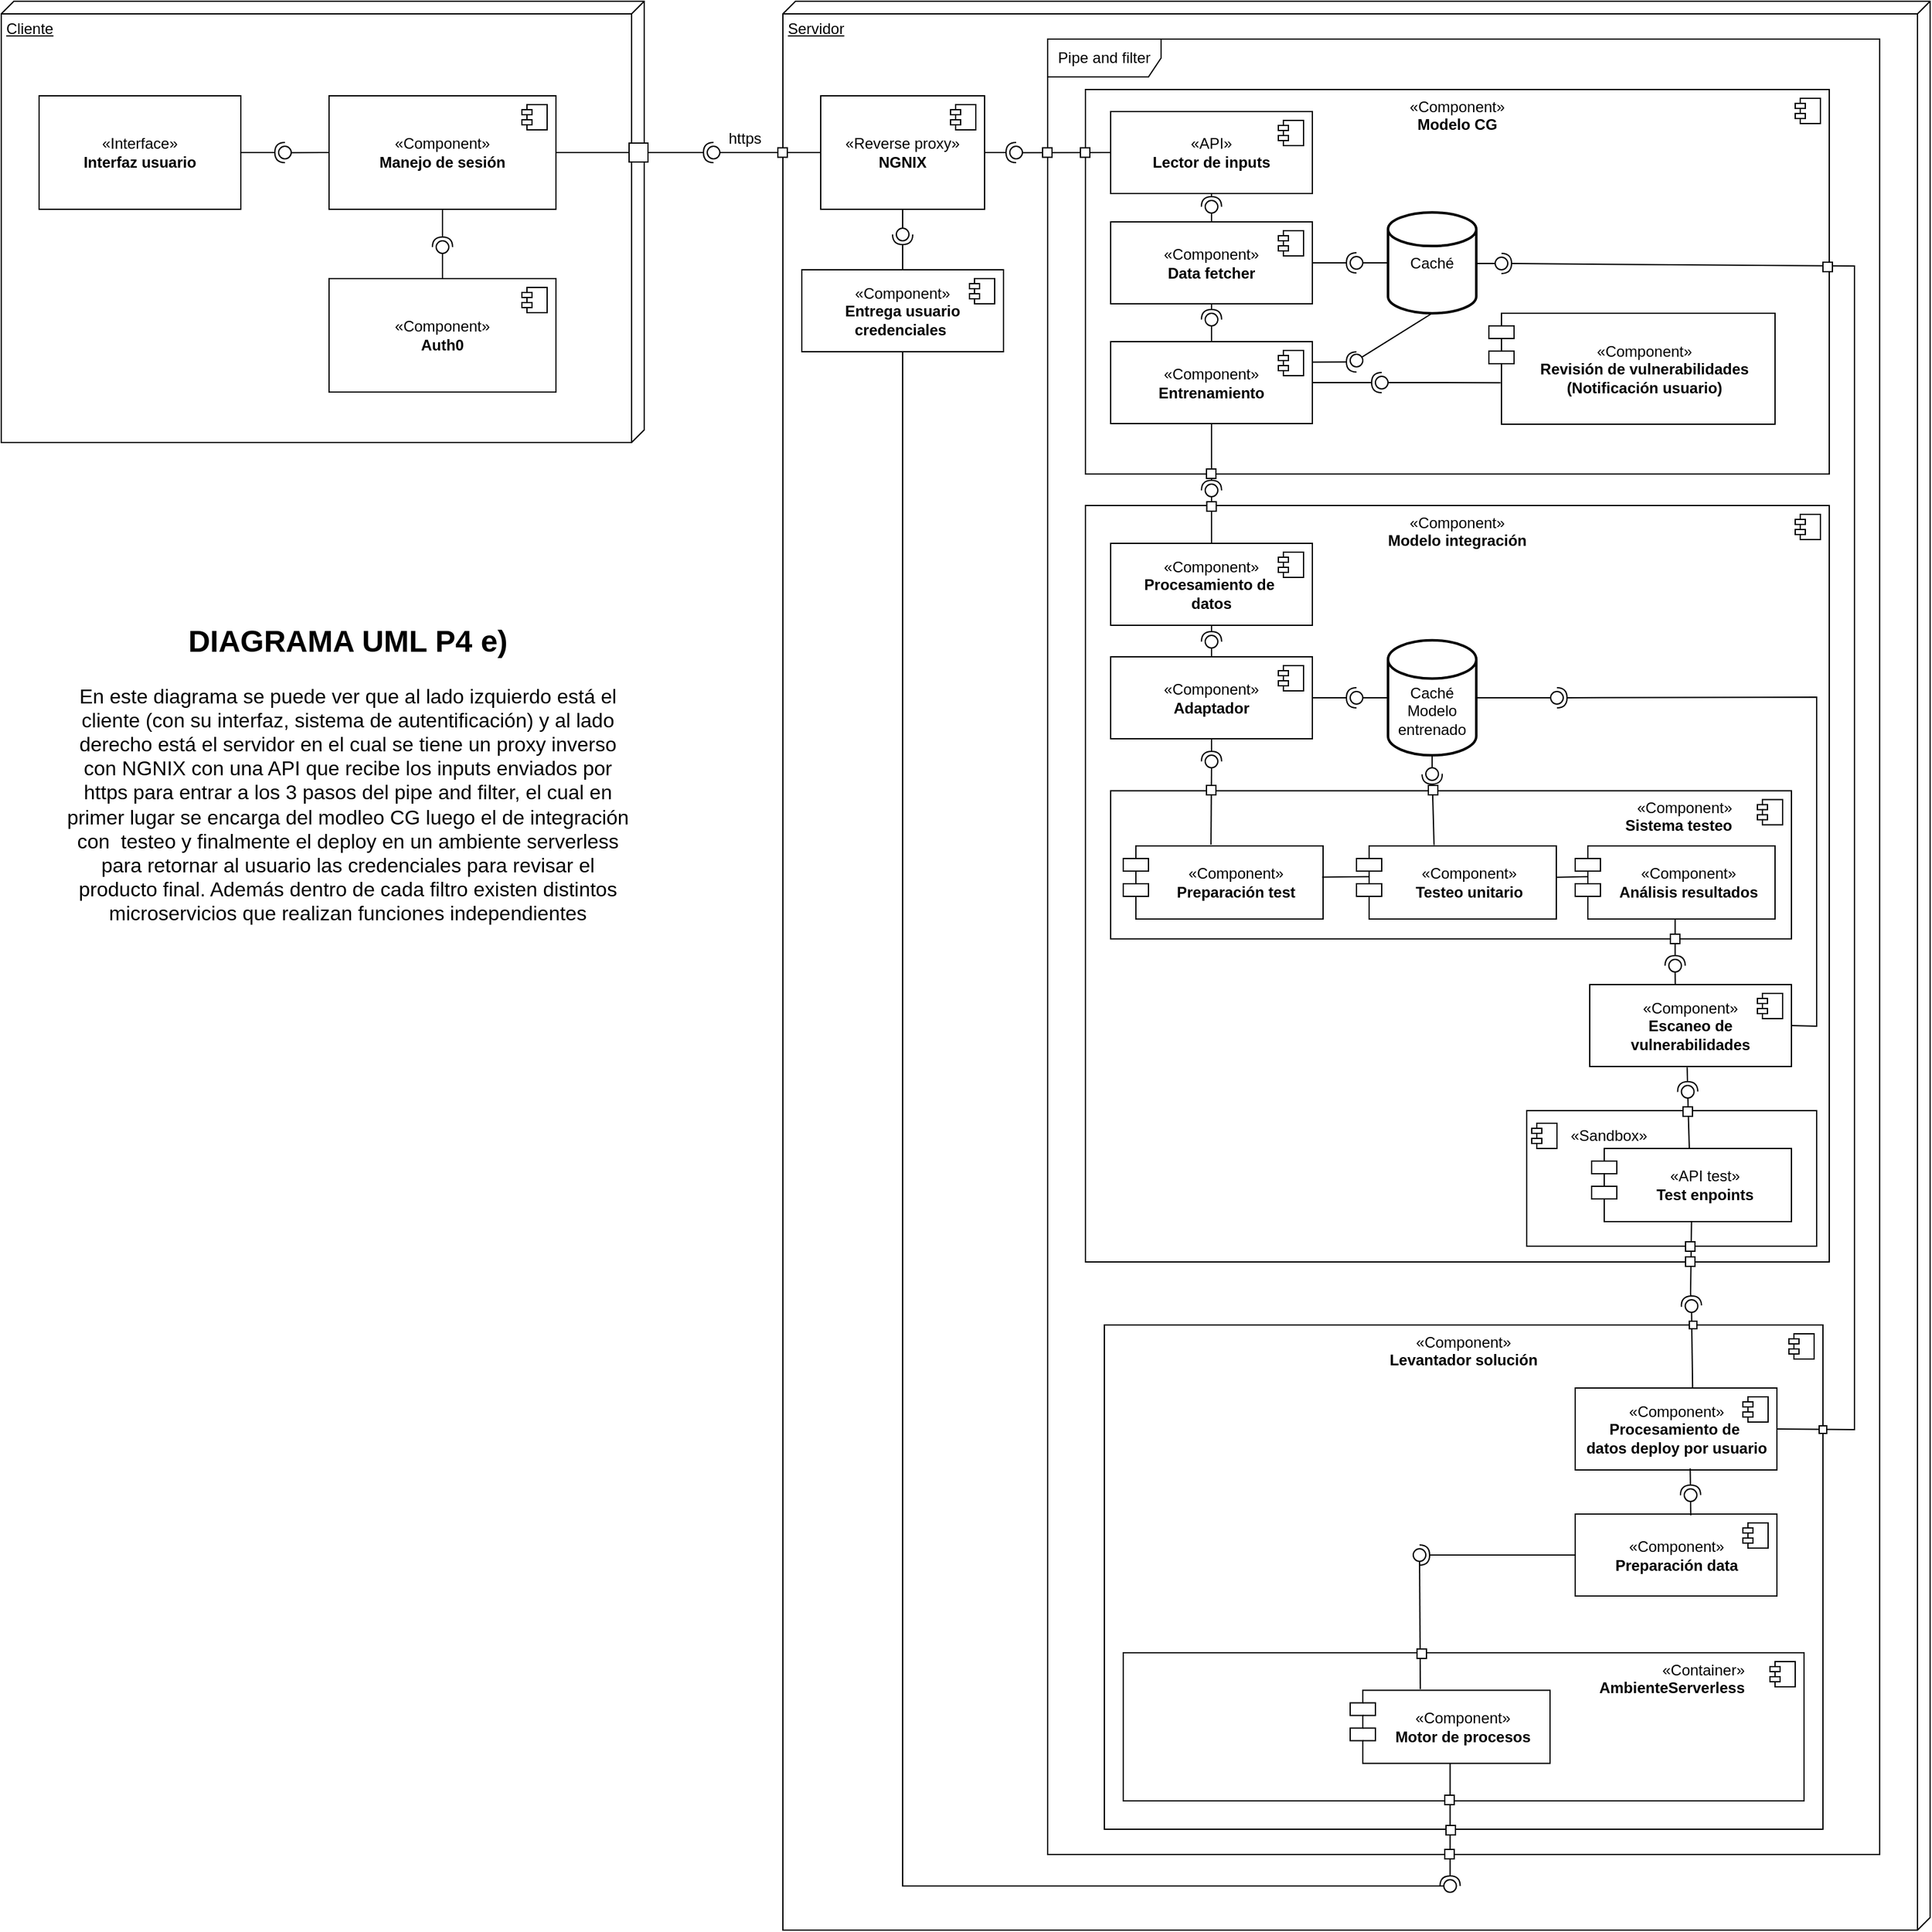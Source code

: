 <mxfile version="21.5.0" type="github">
  <diagram name="Página-1" id="b5tq9pqoIiEbbDQnV4xs">
    <mxGraphModel dx="1963" dy="661" grid="1" gridSize="10" guides="1" tooltips="1" connect="1" arrows="1" fold="1" page="1" pageScale="1" pageWidth="827" pageHeight="1169" math="0" shadow="0">
      <root>
        <mxCell id="0" />
        <mxCell id="1" parent="0" />
        <mxCell id="VJV1fjILZOSoIf1eNbPD-2" value="Servidor" style="verticalAlign=top;align=left;spacingTop=8;spacingLeft=2;spacingRight=12;shape=cube;size=10;direction=south;fontStyle=4;html=1;whiteSpace=wrap;" vertex="1" parent="1">
          <mxGeometry x="-150" y="40" width="910" height="1530" as="geometry" />
        </mxCell>
        <mxCell id="VJV1fjILZOSoIf1eNbPD-35" value="«Component»&lt;br&gt;&lt;b&gt;Modelo integración&lt;/b&gt;" style="html=1;dropTarget=0;whiteSpace=wrap;horizontal=1;verticalAlign=top;" vertex="1" parent="1">
          <mxGeometry x="90" y="440" width="590" height="600" as="geometry" />
        </mxCell>
        <mxCell id="VJV1fjILZOSoIf1eNbPD-36" value="" style="shape=module;jettyWidth=8;jettyHeight=4;" vertex="1" parent="VJV1fjILZOSoIf1eNbPD-35">
          <mxGeometry x="1" width="20" height="20" relative="1" as="geometry">
            <mxPoint x="-27" y="7" as="offset" />
          </mxGeometry>
        </mxCell>
        <mxCell id="VJV1fjILZOSoIf1eNbPD-130" value="«Sandbox»&lt;br&gt;" style="html=1;dropTarget=0;whiteSpace=wrap;verticalAlign=top;align=left;spacingRight=45;spacingLeft=33;spacingTop=6;" vertex="1" parent="1">
          <mxGeometry x="440" y="920" width="230" height="107.5" as="geometry" />
        </mxCell>
        <mxCell id="VJV1fjILZOSoIf1eNbPD-131" value="" style="shape=module;jettyWidth=8;jettyHeight=4;align=left;" vertex="1" parent="VJV1fjILZOSoIf1eNbPD-130">
          <mxGeometry x="1" width="20" height="20" relative="1" as="geometry">
            <mxPoint x="-226" y="10" as="offset" />
          </mxGeometry>
        </mxCell>
        <mxCell id="VJV1fjILZOSoIf1eNbPD-108" value="«Component»&lt;br&gt;&lt;b&gt;Sistema testeo&lt;/b&gt;" style="html=1;dropTarget=0;whiteSpace=wrap;verticalAlign=top;align=right;spacingRight=45;" vertex="1" parent="1">
          <mxGeometry x="110" y="666.25" width="540" height="117.5" as="geometry" />
        </mxCell>
        <mxCell id="VJV1fjILZOSoIf1eNbPD-109" value="" style="shape=module;jettyWidth=8;jettyHeight=4;" vertex="1" parent="VJV1fjILZOSoIf1eNbPD-108">
          <mxGeometry x="1" width="20" height="20" relative="1" as="geometry">
            <mxPoint x="-27" y="7" as="offset" />
          </mxGeometry>
        </mxCell>
        <mxCell id="VJV1fjILZOSoIf1eNbPD-33" value="«Component»&lt;br&gt;&lt;b&gt;Modelo CG&lt;/b&gt;" style="html=1;dropTarget=0;whiteSpace=wrap;horizontal=1;verticalAlign=top;" vertex="1" parent="1">
          <mxGeometry x="90" y="110" width="590" height="305" as="geometry" />
        </mxCell>
        <mxCell id="VJV1fjILZOSoIf1eNbPD-34" value="" style="shape=module;jettyWidth=8;jettyHeight=4;" vertex="1" parent="VJV1fjILZOSoIf1eNbPD-33">
          <mxGeometry x="1" width="20" height="20" relative="1" as="geometry">
            <mxPoint x="-27" y="7" as="offset" />
          </mxGeometry>
        </mxCell>
        <mxCell id="VJV1fjILZOSoIf1eNbPD-1" value="Cliente" style="verticalAlign=top;align=left;spacingTop=8;spacingLeft=2;spacingRight=12;shape=cube;size=10;direction=south;fontStyle=4;html=1;whiteSpace=wrap;" vertex="1" parent="1">
          <mxGeometry x="-770" y="40" width="510" height="350" as="geometry" />
        </mxCell>
        <mxCell id="zOtSkcu70AzR4tF0RRNw-3" value="«Interface»&lt;br&gt;&lt;b&gt;Interfaz usuario&lt;/b&gt;" style="html=1;whiteSpace=wrap;" parent="1" vertex="1">
          <mxGeometry x="-740" y="115" width="160" height="90" as="geometry" />
        </mxCell>
        <mxCell id="VJV1fjILZOSoIf1eNbPD-3" value="«Component»&lt;br&gt;&lt;b&gt;Manejo de sesión&lt;/b&gt;" style="html=1;dropTarget=0;whiteSpace=wrap;" vertex="1" parent="1">
          <mxGeometry x="-510" y="115" width="180" height="90" as="geometry" />
        </mxCell>
        <mxCell id="VJV1fjILZOSoIf1eNbPD-4" value="" style="shape=module;jettyWidth=8;jettyHeight=4;" vertex="1" parent="VJV1fjILZOSoIf1eNbPD-3">
          <mxGeometry x="1" width="20" height="20" relative="1" as="geometry">
            <mxPoint x="-27" y="7" as="offset" />
          </mxGeometry>
        </mxCell>
        <mxCell id="VJV1fjILZOSoIf1eNbPD-5" value="«Component»&lt;br&gt;&lt;b&gt;Auth0&lt;/b&gt;" style="html=1;dropTarget=0;whiteSpace=wrap;" vertex="1" parent="1">
          <mxGeometry x="-510" y="260" width="180" height="90" as="geometry" />
        </mxCell>
        <mxCell id="VJV1fjILZOSoIf1eNbPD-6" value="" style="shape=module;jettyWidth=8;jettyHeight=4;" vertex="1" parent="VJV1fjILZOSoIf1eNbPD-5">
          <mxGeometry x="1" width="20" height="20" relative="1" as="geometry">
            <mxPoint x="-27" y="7" as="offset" />
          </mxGeometry>
        </mxCell>
        <mxCell id="VJV1fjILZOSoIf1eNbPD-7" value="«Reverse proxy»&lt;br&gt;&lt;b&gt;NGNIX&lt;/b&gt;" style="html=1;dropTarget=0;whiteSpace=wrap;" vertex="1" parent="1">
          <mxGeometry x="-120" y="115" width="130" height="90" as="geometry" />
        </mxCell>
        <mxCell id="VJV1fjILZOSoIf1eNbPD-8" value="" style="shape=module;jettyWidth=8;jettyHeight=4;" vertex="1" parent="VJV1fjILZOSoIf1eNbPD-7">
          <mxGeometry x="1" width="20" height="20" relative="1" as="geometry">
            <mxPoint x="-27" y="7" as="offset" />
          </mxGeometry>
        </mxCell>
        <mxCell id="VJV1fjILZOSoIf1eNbPD-9" value="" style="rounded=0;orthogonalLoop=1;jettySize=auto;html=1;endArrow=none;endFill=0;sketch=0;sourcePerimeterSpacing=0;targetPerimeterSpacing=0;exitX=0;exitY=0.5;exitDx=0;exitDy=0;" edge="1" target="VJV1fjILZOSoIf1eNbPD-11" parent="1" source="VJV1fjILZOSoIf1eNbPD-3">
          <mxGeometry relative="1" as="geometry">
            <mxPoint x="-640" y="285" as="sourcePoint" />
          </mxGeometry>
        </mxCell>
        <mxCell id="VJV1fjILZOSoIf1eNbPD-10" value="" style="rounded=0;orthogonalLoop=1;jettySize=auto;html=1;endArrow=halfCircle;endFill=0;entryX=0.5;entryY=0.5;endSize=6;strokeWidth=1;sketch=0;exitX=1;exitY=0.5;exitDx=0;exitDy=0;" edge="1" target="VJV1fjILZOSoIf1eNbPD-11" parent="1" source="zOtSkcu70AzR4tF0RRNw-3">
          <mxGeometry relative="1" as="geometry">
            <mxPoint x="-600" y="285" as="sourcePoint" />
          </mxGeometry>
        </mxCell>
        <mxCell id="VJV1fjILZOSoIf1eNbPD-11" value="" style="ellipse;whiteSpace=wrap;html=1;align=center;aspect=fixed;resizable=0;points=[];outlineConnect=0;sketch=0;" vertex="1" parent="1">
          <mxGeometry x="-550" y="155" width="10" height="10" as="geometry" />
        </mxCell>
        <mxCell id="VJV1fjILZOSoIf1eNbPD-12" value="" style="rounded=0;orthogonalLoop=1;jettySize=auto;html=1;endArrow=none;endFill=0;sketch=0;sourcePerimeterSpacing=0;targetPerimeterSpacing=0;exitX=0.5;exitY=0;exitDx=0;exitDy=0;" edge="1" target="VJV1fjILZOSoIf1eNbPD-14" parent="1" source="VJV1fjILZOSoIf1eNbPD-5">
          <mxGeometry relative="1" as="geometry">
            <mxPoint x="-580" y="245" as="sourcePoint" />
          </mxGeometry>
        </mxCell>
        <mxCell id="VJV1fjILZOSoIf1eNbPD-13" value="" style="rounded=0;orthogonalLoop=1;jettySize=auto;html=1;endArrow=halfCircle;endFill=0;entryX=0.5;entryY=0.5;endSize=6;strokeWidth=1;sketch=0;exitX=0.5;exitY=1;exitDx=0;exitDy=0;" edge="1" target="VJV1fjILZOSoIf1eNbPD-14" parent="1" source="VJV1fjILZOSoIf1eNbPD-3">
          <mxGeometry relative="1" as="geometry">
            <mxPoint x="-540" y="245" as="sourcePoint" />
          </mxGeometry>
        </mxCell>
        <mxCell id="VJV1fjILZOSoIf1eNbPD-14" value="" style="ellipse;whiteSpace=wrap;html=1;align=center;aspect=fixed;resizable=0;points=[];outlineConnect=0;sketch=0;" vertex="1" parent="1">
          <mxGeometry x="-425" y="230" width="10" height="10" as="geometry" />
        </mxCell>
        <mxCell id="VJV1fjILZOSoIf1eNbPD-16" value="" style="rounded=0;orthogonalLoop=1;jettySize=auto;html=1;endArrow=none;endFill=0;sketch=0;sourcePerimeterSpacing=0;targetPerimeterSpacing=0;exitX=0;exitY=0.5;exitDx=0;exitDy=0;" edge="1" target="VJV1fjILZOSoIf1eNbPD-18" parent="1" source="VJV1fjILZOSoIf1eNbPD-24">
          <mxGeometry relative="1" as="geometry">
            <mxPoint x="-240" y="200" as="sourcePoint" />
          </mxGeometry>
        </mxCell>
        <mxCell id="VJV1fjILZOSoIf1eNbPD-17" value="" style="rounded=0;orthogonalLoop=1;jettySize=auto;html=1;endArrow=halfCircle;endFill=0;entryX=0.5;entryY=0.5;endSize=6;strokeWidth=1;sketch=0;exitX=1;exitY=0.5;exitDx=0;exitDy=0;" edge="1" target="VJV1fjILZOSoIf1eNbPD-18" parent="1" source="VJV1fjILZOSoIf1eNbPD-3">
          <mxGeometry relative="1" as="geometry">
            <mxPoint x="-200" y="200" as="sourcePoint" />
          </mxGeometry>
        </mxCell>
        <mxCell id="VJV1fjILZOSoIf1eNbPD-18" value="" style="ellipse;whiteSpace=wrap;html=1;align=center;aspect=fixed;resizable=0;points=[];outlineConnect=0;sketch=0;" vertex="1" parent="1">
          <mxGeometry x="-210" y="155" width="10" height="10" as="geometry" />
        </mxCell>
        <mxCell id="VJV1fjILZOSoIf1eNbPD-22" value="" style="whiteSpace=wrap;html=1;aspect=fixed;" vertex="1" parent="1">
          <mxGeometry x="-272" y="152.5" width="15" height="15" as="geometry" />
        </mxCell>
        <mxCell id="VJV1fjILZOSoIf1eNbPD-25" value="" style="rounded=0;orthogonalLoop=1;jettySize=auto;html=1;endArrow=none;endFill=0;sketch=0;sourcePerimeterSpacing=0;targetPerimeterSpacing=0;exitX=0;exitY=0.5;exitDx=0;exitDy=0;" edge="1" parent="1" source="VJV1fjILZOSoIf1eNbPD-7" target="VJV1fjILZOSoIf1eNbPD-24">
          <mxGeometry relative="1" as="geometry">
            <mxPoint x="-120" y="160" as="sourcePoint" />
            <mxPoint x="-210" y="160" as="targetPoint" />
          </mxGeometry>
        </mxCell>
        <mxCell id="VJV1fjILZOSoIf1eNbPD-24" value="" style="whiteSpace=wrap;html=1;aspect=fixed;" vertex="1" parent="1">
          <mxGeometry x="-154" y="156.25" width="7.5" height="7.5" as="geometry" />
        </mxCell>
        <mxCell id="VJV1fjILZOSoIf1eNbPD-27" value="Pipe and filter" style="shape=umlFrame;whiteSpace=wrap;html=1;pointerEvents=0;width=90;height=30;" vertex="1" parent="1">
          <mxGeometry x="60" y="70" width="660" height="1440" as="geometry" />
        </mxCell>
        <mxCell id="VJV1fjILZOSoIf1eNbPD-28" value="" style="rounded=0;orthogonalLoop=1;jettySize=auto;html=1;endArrow=none;endFill=0;sketch=0;sourcePerimeterSpacing=0;targetPerimeterSpacing=0;exitX=0;exitY=0.5;exitDx=0;exitDy=0;" edge="1" target="VJV1fjILZOSoIf1eNbPD-30" parent="1" source="VJV1fjILZOSoIf1eNbPD-42">
          <mxGeometry relative="1" as="geometry">
            <mxPoint x="-20" y="265" as="sourcePoint" />
          </mxGeometry>
        </mxCell>
        <mxCell id="VJV1fjILZOSoIf1eNbPD-29" value="" style="rounded=0;orthogonalLoop=1;jettySize=auto;html=1;endArrow=halfCircle;endFill=0;entryX=0.5;entryY=0.5;endSize=6;strokeWidth=1;sketch=0;exitX=1;exitY=0.5;exitDx=0;exitDy=0;" edge="1" target="VJV1fjILZOSoIf1eNbPD-30" parent="1" source="VJV1fjILZOSoIf1eNbPD-7">
          <mxGeometry relative="1" as="geometry">
            <mxPoint x="20" y="265" as="sourcePoint" />
          </mxGeometry>
        </mxCell>
        <mxCell id="VJV1fjILZOSoIf1eNbPD-30" value="" style="ellipse;whiteSpace=wrap;html=1;align=center;aspect=fixed;resizable=0;points=[];outlineConnect=0;sketch=0;" vertex="1" parent="1">
          <mxGeometry x="30" y="155" width="10" height="10" as="geometry" />
        </mxCell>
        <mxCell id="VJV1fjILZOSoIf1eNbPD-37" value="«Component»&lt;br&gt;&lt;b&gt;Levantador solución&lt;/b&gt;" style="html=1;dropTarget=0;whiteSpace=wrap;horizontal=1;verticalAlign=top;" vertex="1" parent="1">
          <mxGeometry x="105" y="1090" width="570" height="400" as="geometry" />
        </mxCell>
        <mxCell id="VJV1fjILZOSoIf1eNbPD-38" value="" style="shape=module;jettyWidth=8;jettyHeight=4;" vertex="1" parent="VJV1fjILZOSoIf1eNbPD-37">
          <mxGeometry x="1" width="20" height="20" relative="1" as="geometry">
            <mxPoint x="-27" y="7" as="offset" />
          </mxGeometry>
        </mxCell>
        <mxCell id="VJV1fjILZOSoIf1eNbPD-39" value="" style="whiteSpace=wrap;html=1;aspect=fixed;" vertex="1" parent="1">
          <mxGeometry x="56" y="156.25" width="7.5" height="7.5" as="geometry" />
        </mxCell>
        <mxCell id="VJV1fjILZOSoIf1eNbPD-41" value="" style="whiteSpace=wrap;html=1;aspect=fixed;" vertex="1" parent="1">
          <mxGeometry x="86" y="156.25" width="7.5" height="7.5" as="geometry" />
        </mxCell>
        <mxCell id="VJV1fjILZOSoIf1eNbPD-42" value="«API»&lt;br&gt;&lt;b&gt;Lector de inputs&lt;/b&gt;" style="html=1;dropTarget=0;whiteSpace=wrap;" vertex="1" parent="1">
          <mxGeometry x="110" y="127.5" width="160" height="65" as="geometry" />
        </mxCell>
        <mxCell id="VJV1fjILZOSoIf1eNbPD-43" value="" style="shape=module;jettyWidth=8;jettyHeight=4;" vertex="1" parent="VJV1fjILZOSoIf1eNbPD-42">
          <mxGeometry x="1" width="20" height="20" relative="1" as="geometry">
            <mxPoint x="-27" y="7" as="offset" />
          </mxGeometry>
        </mxCell>
        <mxCell id="VJV1fjILZOSoIf1eNbPD-44" value="«Component»&lt;br&gt;&lt;b&gt;Entrenamiento&lt;/b&gt;" style="html=1;dropTarget=0;whiteSpace=wrap;" vertex="1" parent="1">
          <mxGeometry x="110" y="310" width="160" height="65" as="geometry" />
        </mxCell>
        <mxCell id="VJV1fjILZOSoIf1eNbPD-45" value="" style="shape=module;jettyWidth=8;jettyHeight=4;" vertex="1" parent="VJV1fjILZOSoIf1eNbPD-44">
          <mxGeometry x="1" width="20" height="20" relative="1" as="geometry">
            <mxPoint x="-27" y="7" as="offset" />
          </mxGeometry>
        </mxCell>
        <mxCell id="VJV1fjILZOSoIf1eNbPD-46" value="Caché" style="strokeWidth=2;html=1;shape=mxgraph.flowchart.database;whiteSpace=wrap;" vertex="1" parent="1">
          <mxGeometry x="330" y="207.5" width="70" height="80" as="geometry" />
        </mxCell>
        <mxCell id="VJV1fjILZOSoIf1eNbPD-50" value="«Component»&lt;br&gt;&lt;b&gt;Data fetcher&lt;/b&gt;" style="html=1;dropTarget=0;whiteSpace=wrap;" vertex="1" parent="1">
          <mxGeometry x="110" y="215" width="160" height="65" as="geometry" />
        </mxCell>
        <mxCell id="VJV1fjILZOSoIf1eNbPD-51" value="" style="shape=module;jettyWidth=8;jettyHeight=4;" vertex="1" parent="VJV1fjILZOSoIf1eNbPD-50">
          <mxGeometry x="1" width="20" height="20" relative="1" as="geometry">
            <mxPoint x="-27" y="7" as="offset" />
          </mxGeometry>
        </mxCell>
        <mxCell id="VJV1fjILZOSoIf1eNbPD-52" value="" style="rounded=0;orthogonalLoop=1;jettySize=auto;html=1;endArrow=none;endFill=0;sketch=0;sourcePerimeterSpacing=0;targetPerimeterSpacing=0;exitX=0;exitY=0.5;exitDx=0;exitDy=0;exitPerimeter=0;" edge="1" target="VJV1fjILZOSoIf1eNbPD-54" parent="1" source="VJV1fjILZOSoIf1eNbPD-46">
          <mxGeometry relative="1" as="geometry">
            <mxPoint x="320" y="325" as="sourcePoint" />
          </mxGeometry>
        </mxCell>
        <mxCell id="VJV1fjILZOSoIf1eNbPD-53" value="" style="rounded=0;orthogonalLoop=1;jettySize=auto;html=1;endArrow=halfCircle;endFill=0;entryX=0.5;entryY=0.5;endSize=6;strokeWidth=1;sketch=0;exitX=1;exitY=0.5;exitDx=0;exitDy=0;" edge="1" target="VJV1fjILZOSoIf1eNbPD-54" parent="1" source="VJV1fjILZOSoIf1eNbPD-50">
          <mxGeometry relative="1" as="geometry">
            <mxPoint x="360" y="325" as="sourcePoint" />
          </mxGeometry>
        </mxCell>
        <mxCell id="VJV1fjILZOSoIf1eNbPD-54" value="" style="ellipse;whiteSpace=wrap;html=1;align=center;aspect=fixed;resizable=0;points=[];outlineConnect=0;sketch=0;" vertex="1" parent="1">
          <mxGeometry x="300" y="242.5" width="10" height="10" as="geometry" />
        </mxCell>
        <mxCell id="VJV1fjILZOSoIf1eNbPD-68" value="" style="rounded=0;orthogonalLoop=1;jettySize=auto;html=1;endArrow=none;endFill=0;sketch=0;sourcePerimeterSpacing=0;targetPerimeterSpacing=0;exitX=0.5;exitY=0;exitDx=0;exitDy=0;" edge="1" target="VJV1fjILZOSoIf1eNbPD-70" parent="1" source="VJV1fjILZOSoIf1eNbPD-50">
          <mxGeometry relative="1" as="geometry">
            <mxPoint x="170" y="203" as="sourcePoint" />
          </mxGeometry>
        </mxCell>
        <mxCell id="VJV1fjILZOSoIf1eNbPD-69" value="" style="rounded=0;orthogonalLoop=1;jettySize=auto;html=1;endArrow=halfCircle;endFill=0;entryX=0.5;entryY=0.5;endSize=6;strokeWidth=1;sketch=0;exitX=0.5;exitY=1;exitDx=0;exitDy=0;" edge="1" parent="1">
          <mxGeometry relative="1" as="geometry">
            <mxPoint x="189.96" y="192.5" as="sourcePoint" />
            <mxPoint x="189.96" y="203" as="targetPoint" />
          </mxGeometry>
        </mxCell>
        <mxCell id="VJV1fjILZOSoIf1eNbPD-70" value="" style="ellipse;whiteSpace=wrap;html=1;align=center;aspect=fixed;resizable=0;points=[];outlineConnect=0;sketch=0;" vertex="1" parent="1">
          <mxGeometry x="185" y="198" width="10" height="10" as="geometry" />
        </mxCell>
        <mxCell id="VJV1fjILZOSoIf1eNbPD-72" value="" style="rounded=0;orthogonalLoop=1;jettySize=auto;html=1;endArrow=none;endFill=0;sketch=0;sourcePerimeterSpacing=0;targetPerimeterSpacing=0;exitX=0.5;exitY=0;exitDx=0;exitDy=0;" edge="1" target="VJV1fjILZOSoIf1eNbPD-74" parent="1" source="VJV1fjILZOSoIf1eNbPD-44">
          <mxGeometry relative="1" as="geometry">
            <mxPoint x="170" y="293" as="sourcePoint" />
          </mxGeometry>
        </mxCell>
        <mxCell id="VJV1fjILZOSoIf1eNbPD-73" value="" style="rounded=0;orthogonalLoop=1;jettySize=auto;html=1;endArrow=halfCircle;endFill=0;entryX=0.5;entryY=0.5;endSize=6;strokeWidth=1;sketch=0;exitX=0.5;exitY=1;exitDx=0;exitDy=0;" edge="1" target="VJV1fjILZOSoIf1eNbPD-74" parent="1" source="VJV1fjILZOSoIf1eNbPD-50">
          <mxGeometry relative="1" as="geometry">
            <mxPoint x="210" y="293" as="sourcePoint" />
          </mxGeometry>
        </mxCell>
        <mxCell id="VJV1fjILZOSoIf1eNbPD-74" value="" style="ellipse;whiteSpace=wrap;html=1;align=center;aspect=fixed;resizable=0;points=[];outlineConnect=0;sketch=0;" vertex="1" parent="1">
          <mxGeometry x="185" y="287.5" width="10" height="10" as="geometry" />
        </mxCell>
        <mxCell id="VJV1fjILZOSoIf1eNbPD-75" value="" style="rounded=0;orthogonalLoop=1;jettySize=auto;html=1;endArrow=halfCircle;endFill=0;entryX=0.5;entryY=0.5;endSize=6;strokeWidth=1;sketch=0;exitX=1;exitY=0.25;exitDx=0;exitDy=0;" edge="1" parent="1" source="VJV1fjILZOSoIf1eNbPD-44">
          <mxGeometry relative="1" as="geometry">
            <mxPoint x="270" y="310" as="sourcePoint" />
            <mxPoint x="305" y="326.07" as="targetPoint" />
          </mxGeometry>
        </mxCell>
        <mxCell id="VJV1fjILZOSoIf1eNbPD-76" value="" style="ellipse;whiteSpace=wrap;html=1;align=center;aspect=fixed;resizable=0;points=[];outlineConnect=0;sketch=0;" vertex="1" parent="1">
          <mxGeometry x="300" y="320" width="10" height="10" as="geometry" />
        </mxCell>
        <mxCell id="VJV1fjILZOSoIf1eNbPD-79" value="" style="rounded=0;orthogonalLoop=1;jettySize=auto;html=1;endArrow=none;endFill=0;sketch=0;sourcePerimeterSpacing=0;targetPerimeterSpacing=0;exitX=0.5;exitY=1;exitDx=0;exitDy=0;exitPerimeter=0;" edge="1" parent="1" source="VJV1fjILZOSoIf1eNbPD-46" target="VJV1fjILZOSoIf1eNbPD-76">
          <mxGeometry relative="1" as="geometry">
            <mxPoint x="330" y="342.41" as="sourcePoint" />
            <mxPoint x="310" y="342.41" as="targetPoint" />
          </mxGeometry>
        </mxCell>
        <mxCell id="VJV1fjILZOSoIf1eNbPD-81" value="«Component»&lt;br style=&quot;border-color: var(--border-color);&quot;&gt;&lt;b&gt;Revisión de vulnerabilidades&lt;br&gt;(Notificación usuario)&lt;br&gt;&lt;/b&gt;" style="shape=module;align=left;spacingLeft=20;align=center;verticalAlign=middle;whiteSpace=wrap;html=1;" vertex="1" parent="1">
          <mxGeometry x="410" y="287.5" width="227" height="88" as="geometry" />
        </mxCell>
        <mxCell id="VJV1fjILZOSoIf1eNbPD-82" value="" style="rounded=0;orthogonalLoop=1;jettySize=auto;html=1;endArrow=none;endFill=0;sketch=0;sourcePerimeterSpacing=0;targetPerimeterSpacing=0;exitX=0.041;exitY=0.626;exitDx=0;exitDy=0;exitPerimeter=0;" edge="1" target="VJV1fjILZOSoIf1eNbPD-84" parent="1" source="VJV1fjILZOSoIf1eNbPD-81">
          <mxGeometry relative="1" as="geometry">
            <mxPoint x="300" y="365" as="sourcePoint" />
          </mxGeometry>
        </mxCell>
        <mxCell id="VJV1fjILZOSoIf1eNbPD-83" value="" style="rounded=0;orthogonalLoop=1;jettySize=auto;html=1;endArrow=halfCircle;endFill=0;entryX=0.5;entryY=0.5;endSize=6;strokeWidth=1;sketch=0;exitX=1;exitY=0.5;exitDx=0;exitDy=0;" edge="1" target="VJV1fjILZOSoIf1eNbPD-84" parent="1" source="VJV1fjILZOSoIf1eNbPD-44">
          <mxGeometry relative="1" as="geometry">
            <mxPoint x="340" y="365" as="sourcePoint" />
          </mxGeometry>
        </mxCell>
        <mxCell id="VJV1fjILZOSoIf1eNbPD-84" value="" style="ellipse;whiteSpace=wrap;html=1;align=center;aspect=fixed;resizable=0;points=[];outlineConnect=0;sketch=0;" vertex="1" parent="1">
          <mxGeometry x="320" y="337.5" width="10" height="10" as="geometry" />
        </mxCell>
        <mxCell id="VJV1fjILZOSoIf1eNbPD-85" value="" style="rounded=0;orthogonalLoop=1;jettySize=auto;html=1;endArrow=none;endFill=0;sketch=0;sourcePerimeterSpacing=0;targetPerimeterSpacing=0;exitX=0.582;exitY=-0.002;exitDx=0;exitDy=0;exitPerimeter=0;" edge="1" target="VJV1fjILZOSoIf1eNbPD-87" parent="1" source="VJV1fjILZOSoIf1eNbPD-134">
          <mxGeometry relative="1" as="geometry">
            <mxPoint x="340" y="785" as="sourcePoint" />
          </mxGeometry>
        </mxCell>
        <mxCell id="VJV1fjILZOSoIf1eNbPD-86" value="" style="rounded=0;orthogonalLoop=1;jettySize=auto;html=1;endArrow=halfCircle;endFill=0;entryX=0.5;entryY=0.5;endSize=6;strokeWidth=1;sketch=0;exitX=0.5;exitY=1;exitDx=0;exitDy=0;" edge="1" target="VJV1fjILZOSoIf1eNbPD-87" parent="1" source="VJV1fjILZOSoIf1eNbPD-126">
          <mxGeometry relative="1" as="geometry">
            <mxPoint x="380" y="785" as="sourcePoint" />
            <Array as="points">
              <mxPoint x="570" y="1065" />
            </Array>
          </mxGeometry>
        </mxCell>
        <mxCell id="VJV1fjILZOSoIf1eNbPD-87" value="" style="ellipse;whiteSpace=wrap;html=1;align=center;aspect=fixed;resizable=0;points=[];outlineConnect=0;sketch=0;" vertex="1" parent="1">
          <mxGeometry x="565.75" y="1070" width="10" height="10" as="geometry" />
        </mxCell>
        <mxCell id="VJV1fjILZOSoIf1eNbPD-88" value="«Component»&lt;br&gt;&lt;b&gt;Adaptador&lt;/b&gt;" style="html=1;dropTarget=0;whiteSpace=wrap;" vertex="1" parent="1">
          <mxGeometry x="110" y="560" width="160" height="65" as="geometry" />
        </mxCell>
        <mxCell id="VJV1fjILZOSoIf1eNbPD-89" value="" style="shape=module;jettyWidth=8;jettyHeight=4;" vertex="1" parent="VJV1fjILZOSoIf1eNbPD-88">
          <mxGeometry x="1" width="20" height="20" relative="1" as="geometry">
            <mxPoint x="-27" y="7" as="offset" />
          </mxGeometry>
        </mxCell>
        <mxCell id="VJV1fjILZOSoIf1eNbPD-90" value="«Component»&lt;br&gt;&lt;b&gt;Procesamiento de&amp;nbsp;&lt;br&gt;datos&lt;br&gt;&lt;/b&gt;" style="html=1;dropTarget=0;whiteSpace=wrap;" vertex="1" parent="1">
          <mxGeometry x="110" y="470" width="160" height="65" as="geometry" />
        </mxCell>
        <mxCell id="VJV1fjILZOSoIf1eNbPD-91" value="" style="shape=module;jettyWidth=8;jettyHeight=4;" vertex="1" parent="VJV1fjILZOSoIf1eNbPD-90">
          <mxGeometry x="1" width="20" height="20" relative="1" as="geometry">
            <mxPoint x="-27" y="7" as="offset" />
          </mxGeometry>
        </mxCell>
        <mxCell id="VJV1fjILZOSoIf1eNbPD-92" value="" style="rounded=0;orthogonalLoop=1;jettySize=auto;html=1;endArrow=none;endFill=0;sketch=0;sourcePerimeterSpacing=0;targetPerimeterSpacing=0;exitX=0.5;exitY=0;exitDx=0;exitDy=0;" edge="1" target="VJV1fjILZOSoIf1eNbPD-94" parent="1" source="VJV1fjILZOSoIf1eNbPD-88">
          <mxGeometry relative="1" as="geometry">
            <mxPoint x="195" y="555" as="sourcePoint" />
          </mxGeometry>
        </mxCell>
        <mxCell id="VJV1fjILZOSoIf1eNbPD-93" value="" style="rounded=0;orthogonalLoop=1;jettySize=auto;html=1;endArrow=halfCircle;endFill=0;entryX=0.5;entryY=0.5;endSize=6;strokeWidth=1;sketch=0;exitX=0.5;exitY=1;exitDx=0;exitDy=0;" edge="1" target="VJV1fjILZOSoIf1eNbPD-94" parent="1" source="VJV1fjILZOSoIf1eNbPD-90">
          <mxGeometry relative="1" as="geometry">
            <mxPoint x="235" y="555" as="sourcePoint" />
          </mxGeometry>
        </mxCell>
        <mxCell id="VJV1fjILZOSoIf1eNbPD-94" value="" style="ellipse;whiteSpace=wrap;html=1;align=center;aspect=fixed;resizable=0;points=[];outlineConnect=0;sketch=0;" vertex="1" parent="1">
          <mxGeometry x="185" y="543" width="10" height="10" as="geometry" />
        </mxCell>
        <mxCell id="VJV1fjILZOSoIf1eNbPD-95" value="" style="rounded=0;orthogonalLoop=1;jettySize=auto;html=1;endArrow=none;endFill=0;sketch=0;sourcePerimeterSpacing=0;targetPerimeterSpacing=0;exitX=0.5;exitY=0;exitDx=0;exitDy=0;" edge="1" target="VJV1fjILZOSoIf1eNbPD-97" parent="1" source="VJV1fjILZOSoIf1eNbPD-90">
          <mxGeometry relative="1" as="geometry">
            <mxPoint x="155" y="435" as="sourcePoint" />
          </mxGeometry>
        </mxCell>
        <mxCell id="VJV1fjILZOSoIf1eNbPD-96" value="" style="rounded=0;orthogonalLoop=1;jettySize=auto;html=1;endArrow=halfCircle;endFill=0;entryX=0.5;entryY=0.5;endSize=6;strokeWidth=1;sketch=0;exitX=0.5;exitY=1;exitDx=0;exitDy=0;" edge="1" target="VJV1fjILZOSoIf1eNbPD-97" parent="1" source="VJV1fjILZOSoIf1eNbPD-44">
          <mxGeometry relative="1" as="geometry">
            <mxPoint x="195" y="435" as="sourcePoint" />
          </mxGeometry>
        </mxCell>
        <mxCell id="VJV1fjILZOSoIf1eNbPD-97" value="" style="ellipse;whiteSpace=wrap;html=1;align=center;aspect=fixed;resizable=0;points=[];outlineConnect=0;sketch=0;" vertex="1" parent="1">
          <mxGeometry x="185" y="423" width="10" height="10" as="geometry" />
        </mxCell>
        <mxCell id="VJV1fjILZOSoIf1eNbPD-98" value="Caché&lt;br&gt;Modelo entrenado&lt;br&gt;" style="strokeWidth=2;html=1;shape=mxgraph.flowchart.database;whiteSpace=wrap;verticalAlign=bottom;spacingBottom=11;" vertex="1" parent="1">
          <mxGeometry x="330" y="546.88" width="70" height="91.25" as="geometry" />
        </mxCell>
        <mxCell id="VJV1fjILZOSoIf1eNbPD-99" value="" style="rounded=0;orthogonalLoop=1;jettySize=auto;html=1;endArrow=none;endFill=0;sketch=0;sourcePerimeterSpacing=0;targetPerimeterSpacing=0;exitX=0;exitY=0.5;exitDx=0;exitDy=0;exitPerimeter=0;" edge="1" target="VJV1fjILZOSoIf1eNbPD-101" parent="1" source="VJV1fjILZOSoIf1eNbPD-98">
          <mxGeometry relative="1" as="geometry">
            <mxPoint x="240" y="655" as="sourcePoint" />
          </mxGeometry>
        </mxCell>
        <mxCell id="VJV1fjILZOSoIf1eNbPD-100" value="" style="rounded=0;orthogonalLoop=1;jettySize=auto;html=1;endArrow=halfCircle;endFill=0;entryX=0.5;entryY=0.5;endSize=6;strokeWidth=1;sketch=0;exitX=1;exitY=0.5;exitDx=0;exitDy=0;" edge="1" target="VJV1fjILZOSoIf1eNbPD-101" parent="1" source="VJV1fjILZOSoIf1eNbPD-88">
          <mxGeometry relative="1" as="geometry">
            <mxPoint x="280" y="655" as="sourcePoint" />
          </mxGeometry>
        </mxCell>
        <mxCell id="VJV1fjILZOSoIf1eNbPD-101" value="" style="ellipse;whiteSpace=wrap;html=1;align=center;aspect=fixed;resizable=0;points=[];outlineConnect=0;sketch=0;" vertex="1" parent="1">
          <mxGeometry x="300" y="587.5" width="10" height="10" as="geometry" />
        </mxCell>
        <mxCell id="VJV1fjILZOSoIf1eNbPD-105" value="" style="rounded=0;orthogonalLoop=1;jettySize=auto;html=1;endArrow=none;endFill=0;sketch=0;sourcePerimeterSpacing=0;targetPerimeterSpacing=0;exitX=0.439;exitY=-0.017;exitDx=0;exitDy=0;exitPerimeter=0;" edge="1" target="VJV1fjILZOSoIf1eNbPD-107" parent="1" source="VJV1fjILZOSoIf1eNbPD-110">
          <mxGeometry relative="1" as="geometry">
            <mxPoint x="190" y="660" as="sourcePoint" />
          </mxGeometry>
        </mxCell>
        <mxCell id="VJV1fjILZOSoIf1eNbPD-106" value="" style="rounded=0;orthogonalLoop=1;jettySize=auto;html=1;endArrow=halfCircle;endFill=0;entryX=0.5;entryY=0.5;endSize=6;strokeWidth=1;sketch=0;exitX=0.5;exitY=1;exitDx=0;exitDy=0;" edge="1" target="VJV1fjILZOSoIf1eNbPD-107" parent="1" source="VJV1fjILZOSoIf1eNbPD-88">
          <mxGeometry relative="1" as="geometry">
            <mxPoint x="210" y="643" as="sourcePoint" />
          </mxGeometry>
        </mxCell>
        <mxCell id="VJV1fjILZOSoIf1eNbPD-107" value="" style="ellipse;whiteSpace=wrap;html=1;align=center;aspect=fixed;resizable=0;points=[];outlineConnect=0;sketch=0;" vertex="1" parent="1">
          <mxGeometry x="185" y="638" width="10" height="10" as="geometry" />
        </mxCell>
        <mxCell id="VJV1fjILZOSoIf1eNbPD-110" value="«Component»&lt;br style=&quot;border-color: var(--border-color);&quot;&gt;&lt;b&gt;Preparación test&lt;br&gt;&lt;/b&gt;" style="shape=module;align=left;spacingLeft=20;align=center;verticalAlign=middle;whiteSpace=wrap;html=1;" vertex="1" parent="1">
          <mxGeometry x="120" y="710" width="158.5" height="58" as="geometry" />
        </mxCell>
        <mxCell id="VJV1fjILZOSoIf1eNbPD-111" value="«Component»&lt;br style=&quot;border-color: var(--border-color);&quot;&gt;&lt;b&gt;Testeo unitario&lt;br&gt;&lt;/b&gt;" style="shape=module;align=left;spacingLeft=20;align=center;verticalAlign=middle;whiteSpace=wrap;html=1;" vertex="1" parent="1">
          <mxGeometry x="305" y="710" width="158.5" height="58" as="geometry" />
        </mxCell>
        <mxCell id="VJV1fjILZOSoIf1eNbPD-112" value="«Component»&lt;br style=&quot;border-color: var(--border-color);&quot;&gt;&lt;b&gt;Análisis resultados&lt;br&gt;&lt;/b&gt;" style="shape=module;align=left;spacingLeft=20;align=center;verticalAlign=middle;whiteSpace=wrap;html=1;" vertex="1" parent="1">
          <mxGeometry x="478.5" y="710" width="158.5" height="58" as="geometry" />
        </mxCell>
        <mxCell id="VJV1fjILZOSoIf1eNbPD-113" value="" style="rounded=0;orthogonalLoop=1;jettySize=auto;html=1;endArrow=none;endFill=0;sketch=0;sourcePerimeterSpacing=0;targetPerimeterSpacing=0;exitX=0.995;exitY=0.427;exitDx=0;exitDy=0;exitPerimeter=0;entryX=0.063;entryY=0.421;entryDx=0;entryDy=0;entryPerimeter=0;" edge="1" parent="1" source="VJV1fjILZOSoIf1eNbPD-110" target="VJV1fjILZOSoIf1eNbPD-111">
          <mxGeometry relative="1" as="geometry">
            <mxPoint x="278.5" y="742" as="sourcePoint" />
            <mxPoint x="285.5" y="680" as="targetPoint" />
          </mxGeometry>
        </mxCell>
        <mxCell id="VJV1fjILZOSoIf1eNbPD-114" value="" style="rounded=0;orthogonalLoop=1;jettySize=auto;html=1;endArrow=none;endFill=0;sketch=0;sourcePerimeterSpacing=0;targetPerimeterSpacing=0;exitX=1.001;exitY=0.428;exitDx=0;exitDy=0;exitPerimeter=0;entryX=0.063;entryY=0.42;entryDx=0;entryDy=0;entryPerimeter=0;" edge="1" parent="1" source="VJV1fjILZOSoIf1eNbPD-111" target="VJV1fjILZOSoIf1eNbPD-112">
          <mxGeometry relative="1" as="geometry">
            <mxPoint x="450" y="739.5" as="sourcePoint" />
            <mxPoint x="487" y="738.5" as="targetPoint" />
          </mxGeometry>
        </mxCell>
        <mxCell id="VJV1fjILZOSoIf1eNbPD-115" value="" style="rounded=0;orthogonalLoop=1;jettySize=auto;html=1;endArrow=none;endFill=0;sketch=0;sourcePerimeterSpacing=0;targetPerimeterSpacing=0;exitX=0.5;exitY=1;exitDx=0;exitDy=0;exitPerimeter=0;" edge="1" target="VJV1fjILZOSoIf1eNbPD-117" parent="1" source="VJV1fjILZOSoIf1eNbPD-98">
          <mxGeometry relative="1" as="geometry">
            <mxPoint x="340" y="653" as="sourcePoint" />
          </mxGeometry>
        </mxCell>
        <mxCell id="VJV1fjILZOSoIf1eNbPD-116" value="" style="rounded=0;orthogonalLoop=1;jettySize=auto;html=1;endArrow=halfCircle;endFill=0;entryX=0.5;entryY=0.5;endSize=6;strokeWidth=1;sketch=0;exitX=0.388;exitY=-0.013;exitDx=0;exitDy=0;exitPerimeter=0;" edge="1" target="VJV1fjILZOSoIf1eNbPD-117" parent="1" source="VJV1fjILZOSoIf1eNbPD-111">
          <mxGeometry relative="1" as="geometry">
            <mxPoint x="380" y="653" as="sourcePoint" />
          </mxGeometry>
        </mxCell>
        <mxCell id="VJV1fjILZOSoIf1eNbPD-117" value="" style="ellipse;whiteSpace=wrap;html=1;align=center;aspect=fixed;resizable=0;points=[];outlineConnect=0;sketch=0;" vertex="1" parent="1">
          <mxGeometry x="360" y="648" width="10" height="10" as="geometry" />
        </mxCell>
        <mxCell id="VJV1fjILZOSoIf1eNbPD-118" value="«Component»&lt;br&gt;&lt;b&gt;Escaneo de vulnerabilidades&lt;/b&gt;" style="html=1;dropTarget=0;whiteSpace=wrap;" vertex="1" parent="1">
          <mxGeometry x="490" y="820" width="160" height="65" as="geometry" />
        </mxCell>
        <mxCell id="VJV1fjILZOSoIf1eNbPD-119" value="" style="shape=module;jettyWidth=8;jettyHeight=4;" vertex="1" parent="VJV1fjILZOSoIf1eNbPD-118">
          <mxGeometry x="1" width="20" height="20" relative="1" as="geometry">
            <mxPoint x="-27" y="7" as="offset" />
          </mxGeometry>
        </mxCell>
        <mxCell id="VJV1fjILZOSoIf1eNbPD-120" value="" style="rounded=0;orthogonalLoop=1;jettySize=auto;html=1;endArrow=none;endFill=0;sketch=0;sourcePerimeterSpacing=0;targetPerimeterSpacing=0;exitX=0.424;exitY=-0.006;exitDx=0;exitDy=0;exitPerimeter=0;" edge="1" target="VJV1fjILZOSoIf1eNbPD-122" parent="1" source="VJV1fjILZOSoIf1eNbPD-118">
          <mxGeometry relative="1" as="geometry">
            <mxPoint x="570" y="795" as="sourcePoint" />
          </mxGeometry>
        </mxCell>
        <mxCell id="VJV1fjILZOSoIf1eNbPD-121" value="" style="rounded=0;orthogonalLoop=1;jettySize=auto;html=1;endArrow=halfCircle;endFill=0;entryX=0.5;entryY=0.5;endSize=6;strokeWidth=1;sketch=0;exitX=0.5;exitY=1;exitDx=0;exitDy=0;" edge="1" target="VJV1fjILZOSoIf1eNbPD-122" parent="1" source="VJV1fjILZOSoIf1eNbPD-112">
          <mxGeometry relative="1" as="geometry">
            <mxPoint x="610" y="795" as="sourcePoint" />
          </mxGeometry>
        </mxCell>
        <mxCell id="VJV1fjILZOSoIf1eNbPD-122" value="" style="ellipse;whiteSpace=wrap;html=1;align=center;aspect=fixed;resizable=0;points=[];outlineConnect=0;sketch=0;" vertex="1" parent="1">
          <mxGeometry x="552.75" y="800" width="10" height="10" as="geometry" />
        </mxCell>
        <mxCell id="VJV1fjILZOSoIf1eNbPD-123" value="" style="rounded=0;orthogonalLoop=1;jettySize=auto;html=1;endArrow=none;endFill=0;sketch=0;sourcePerimeterSpacing=0;targetPerimeterSpacing=0;exitX=1;exitY=0.5;exitDx=0;exitDy=0;exitPerimeter=0;" edge="1" target="VJV1fjILZOSoIf1eNbPD-125" parent="1" source="VJV1fjILZOSoIf1eNbPD-98">
          <mxGeometry relative="1" as="geometry">
            <mxPoint x="439" y="615" as="sourcePoint" />
          </mxGeometry>
        </mxCell>
        <mxCell id="VJV1fjILZOSoIf1eNbPD-124" value="" style="rounded=0;orthogonalLoop=1;jettySize=auto;html=1;endArrow=halfCircle;endFill=0;entryX=0.5;entryY=0.5;endSize=6;strokeWidth=1;sketch=0;exitX=1;exitY=0.5;exitDx=0;exitDy=0;" edge="1" target="VJV1fjILZOSoIf1eNbPD-125" parent="1" source="VJV1fjILZOSoIf1eNbPD-118">
          <mxGeometry relative="1" as="geometry">
            <mxPoint x="479" y="615" as="sourcePoint" />
            <Array as="points">
              <mxPoint x="670" y="853" />
              <mxPoint x="670" y="730" />
              <mxPoint x="670" y="592" />
            </Array>
          </mxGeometry>
        </mxCell>
        <mxCell id="VJV1fjILZOSoIf1eNbPD-125" value="" style="ellipse;whiteSpace=wrap;html=1;align=center;aspect=fixed;resizable=0;points=[];outlineConnect=0;sketch=0;" vertex="1" parent="1">
          <mxGeometry x="459" y="587.5" width="10" height="10" as="geometry" />
        </mxCell>
        <mxCell id="VJV1fjILZOSoIf1eNbPD-126" value="«API test»&lt;br style=&quot;border-color: var(--border-color);&quot;&gt;&lt;b&gt;Test enpoints&lt;br&gt;&lt;/b&gt;" style="shape=module;align=left;spacingLeft=20;align=center;verticalAlign=middle;whiteSpace=wrap;html=1;" vertex="1" parent="1">
          <mxGeometry x="491.5" y="950" width="158.5" height="58" as="geometry" />
        </mxCell>
        <mxCell id="VJV1fjILZOSoIf1eNbPD-127" value="" style="rounded=0;orthogonalLoop=1;jettySize=auto;html=1;endArrow=none;endFill=0;sketch=0;sourcePerimeterSpacing=0;targetPerimeterSpacing=0;exitX=0.489;exitY=0.006;exitDx=0;exitDy=0;exitPerimeter=0;" edge="1" target="VJV1fjILZOSoIf1eNbPD-129" parent="1" source="VJV1fjILZOSoIf1eNbPD-126">
          <mxGeometry relative="1" as="geometry">
            <mxPoint x="550" y="905" as="sourcePoint" />
          </mxGeometry>
        </mxCell>
        <mxCell id="VJV1fjILZOSoIf1eNbPD-128" value="" style="rounded=0;orthogonalLoop=1;jettySize=auto;html=1;endArrow=halfCircle;endFill=0;entryX=0.5;entryY=0.5;endSize=6;strokeWidth=1;sketch=0;exitX=0.483;exitY=1.01;exitDx=0;exitDy=0;exitPerimeter=0;" edge="1" target="VJV1fjILZOSoIf1eNbPD-129" parent="1" source="VJV1fjILZOSoIf1eNbPD-118">
          <mxGeometry relative="1" as="geometry">
            <mxPoint x="590" y="905" as="sourcePoint" />
          </mxGeometry>
        </mxCell>
        <mxCell id="VJV1fjILZOSoIf1eNbPD-129" value="" style="ellipse;whiteSpace=wrap;html=1;align=center;aspect=fixed;resizable=0;points=[];outlineConnect=0;sketch=0;" vertex="1" parent="1">
          <mxGeometry x="562.75" y="900" width="10" height="10" as="geometry" />
        </mxCell>
        <mxCell id="VJV1fjILZOSoIf1eNbPD-132" value="&lt;blockquote style=&quot;margin: 0 0 0 40px; border: none; padding: 0px;&quot;&gt;&lt;b&gt;&lt;font style=&quot;font-size: 24px;&quot;&gt;DIAGRAMA UML P4 e)&lt;/font&gt;&lt;/b&gt;&lt;/blockquote&gt;&lt;blockquote style=&quot;margin: 0px 0px 0px 40px; border: none; padding: 0px;&quot;&gt;&lt;font size=&quot;3&quot;&gt;&lt;br&gt;&lt;/font&gt;&lt;/blockquote&gt;&lt;blockquote style=&quot;margin: 0px 0px 0px 40px; border: none; padding: 0px;&quot;&gt;&lt;font size=&quot;3&quot;&gt;En este diagrama se puede ver que al lado izquierdo está el cliente (con su interfaz, sistema de autentificación) y al lado derecho está el servidor en el cual se tiene un proxy inverso con NGNIX con una API que recibe los inputs enviados por https para entrar a los 3 pasos del pipe and filter, el cual en primer lugar se encarga del modleo CG luego el de integración con&amp;nbsp; testeo y finalmente el deploy en un ambiente serverless para retornar al usuario las credenciales para revisar el producto final. Además dentro de cada filtro existen distintos microservicios que realizan funciones independientes&lt;/font&gt;&lt;/blockquote&gt;" style="text;strokeColor=none;align=center;fillColor=none;html=1;verticalAlign=middle;whiteSpace=wrap;rounded=0;" vertex="1" parent="1">
          <mxGeometry x="-760" y="415" width="490" height="475" as="geometry" />
        </mxCell>
        <mxCell id="VJV1fjILZOSoIf1eNbPD-134" value="«Component»&lt;br&gt;&lt;b&gt;Procesamiento de&amp;nbsp;&lt;br&gt;datos deploy por usuario&lt;br&gt;&lt;/b&gt;" style="html=1;dropTarget=0;whiteSpace=wrap;" vertex="1" parent="1">
          <mxGeometry x="478.5" y="1140" width="160" height="65" as="geometry" />
        </mxCell>
        <mxCell id="VJV1fjILZOSoIf1eNbPD-135" value="" style="shape=module;jettyWidth=8;jettyHeight=4;" vertex="1" parent="VJV1fjILZOSoIf1eNbPD-134">
          <mxGeometry x="1" width="20" height="20" relative="1" as="geometry">
            <mxPoint x="-27" y="7" as="offset" />
          </mxGeometry>
        </mxCell>
        <mxCell id="VJV1fjILZOSoIf1eNbPD-136" value="" style="rounded=0;orthogonalLoop=1;jettySize=auto;html=1;endArrow=none;endFill=0;sketch=0;sourcePerimeterSpacing=0;targetPerimeterSpacing=0;" edge="1" target="VJV1fjILZOSoIf1eNbPD-138" parent="1">
          <mxGeometry relative="1" as="geometry">
            <mxPoint x="400" y="248" as="sourcePoint" />
          </mxGeometry>
        </mxCell>
        <mxCell id="VJV1fjILZOSoIf1eNbPD-137" value="" style="rounded=0;orthogonalLoop=1;jettySize=auto;html=1;endArrow=halfCircle;endFill=0;entryX=0.5;entryY=0.5;endSize=6;strokeWidth=1;sketch=0;exitX=1;exitY=0.5;exitDx=0;exitDy=0;" edge="1" target="VJV1fjILZOSoIf1eNbPD-138" parent="1" source="VJV1fjILZOSoIf1eNbPD-134">
          <mxGeometry relative="1" as="geometry">
            <mxPoint x="440" y="248" as="sourcePoint" />
            <Array as="points">
              <mxPoint x="700" y="1173" />
              <mxPoint x="700" y="250" />
            </Array>
          </mxGeometry>
        </mxCell>
        <mxCell id="VJV1fjILZOSoIf1eNbPD-138" value="" style="ellipse;whiteSpace=wrap;html=1;align=center;aspect=fixed;resizable=0;points=[];outlineConnect=0;sketch=0;" vertex="1" parent="1">
          <mxGeometry x="415" y="243" width="10" height="10" as="geometry" />
        </mxCell>
        <mxCell id="VJV1fjILZOSoIf1eNbPD-139" value="«Component»&lt;br&gt;&lt;b&gt;Preparación data&lt;br&gt;&lt;/b&gt;" style="html=1;dropTarget=0;whiteSpace=wrap;" vertex="1" parent="1">
          <mxGeometry x="478.5" y="1240" width="160" height="65" as="geometry" />
        </mxCell>
        <mxCell id="VJV1fjILZOSoIf1eNbPD-140" value="" style="shape=module;jettyWidth=8;jettyHeight=4;" vertex="1" parent="VJV1fjILZOSoIf1eNbPD-139">
          <mxGeometry x="1" width="20" height="20" relative="1" as="geometry">
            <mxPoint x="-27" y="7" as="offset" />
          </mxGeometry>
        </mxCell>
        <mxCell id="VJV1fjILZOSoIf1eNbPD-141" value="" style="rounded=0;orthogonalLoop=1;jettySize=auto;html=1;endArrow=none;endFill=0;sketch=0;sourcePerimeterSpacing=0;targetPerimeterSpacing=0;exitX=0.573;exitY=0.015;exitDx=0;exitDy=0;exitPerimeter=0;" edge="1" target="VJV1fjILZOSoIf1eNbPD-143" parent="1" source="VJV1fjILZOSoIf1eNbPD-139">
          <mxGeometry relative="1" as="geometry">
            <mxPoint x="550" y="1225" as="sourcePoint" />
          </mxGeometry>
        </mxCell>
        <mxCell id="VJV1fjILZOSoIf1eNbPD-142" value="" style="rounded=0;orthogonalLoop=1;jettySize=auto;html=1;endArrow=halfCircle;endFill=0;entryX=0.5;entryY=0.5;endSize=6;strokeWidth=1;sketch=0;exitX=0.57;exitY=0.981;exitDx=0;exitDy=0;exitPerimeter=0;" edge="1" target="VJV1fjILZOSoIf1eNbPD-143" parent="1" source="VJV1fjILZOSoIf1eNbPD-134">
          <mxGeometry relative="1" as="geometry">
            <mxPoint x="590" y="1225" as="sourcePoint" />
          </mxGeometry>
        </mxCell>
        <mxCell id="VJV1fjILZOSoIf1eNbPD-143" value="" style="ellipse;whiteSpace=wrap;html=1;align=center;aspect=fixed;resizable=0;points=[];outlineConnect=0;sketch=0;" vertex="1" parent="1">
          <mxGeometry x="565" y="1220" width="10" height="10" as="geometry" />
        </mxCell>
        <mxCell id="VJV1fjILZOSoIf1eNbPD-144" value="«Container»&lt;br&gt;&lt;b&gt;AmbienteServerless&lt;/b&gt;" style="html=1;dropTarget=0;whiteSpace=wrap;verticalAlign=top;align=right;spacingRight=45;" vertex="1" parent="1">
          <mxGeometry x="120" y="1350" width="540" height="117.5" as="geometry" />
        </mxCell>
        <mxCell id="VJV1fjILZOSoIf1eNbPD-145" value="" style="shape=module;jettyWidth=8;jettyHeight=4;" vertex="1" parent="VJV1fjILZOSoIf1eNbPD-144">
          <mxGeometry x="1" width="20" height="20" relative="1" as="geometry">
            <mxPoint x="-27" y="7" as="offset" />
          </mxGeometry>
        </mxCell>
        <mxCell id="VJV1fjILZOSoIf1eNbPD-146" value="" style="rounded=0;orthogonalLoop=1;jettySize=auto;html=1;endArrow=none;endFill=0;sketch=0;sourcePerimeterSpacing=0;targetPerimeterSpacing=0;exitX=0.351;exitY=-0.016;exitDx=0;exitDy=0;exitPerimeter=0;" edge="1" target="VJV1fjILZOSoIf1eNbPD-148" parent="1" source="VJV1fjILZOSoIf1eNbPD-149">
          <mxGeometry relative="1" as="geometry">
            <mxPoint x="330" y="1255" as="sourcePoint" />
          </mxGeometry>
        </mxCell>
        <mxCell id="VJV1fjILZOSoIf1eNbPD-147" value="" style="rounded=0;orthogonalLoop=1;jettySize=auto;html=1;endArrow=halfCircle;endFill=0;entryX=0.5;entryY=0.5;endSize=6;strokeWidth=1;sketch=0;exitX=0;exitY=0.5;exitDx=0;exitDy=0;" edge="1" target="VJV1fjILZOSoIf1eNbPD-148" parent="1" source="VJV1fjILZOSoIf1eNbPD-139">
          <mxGeometry relative="1" as="geometry">
            <mxPoint x="370" y="1255" as="sourcePoint" />
          </mxGeometry>
        </mxCell>
        <mxCell id="VJV1fjILZOSoIf1eNbPD-148" value="" style="ellipse;whiteSpace=wrap;html=1;align=center;aspect=fixed;resizable=0;points=[];outlineConnect=0;sketch=0;" vertex="1" parent="1">
          <mxGeometry x="350" y="1267.5" width="10" height="10" as="geometry" />
        </mxCell>
        <mxCell id="VJV1fjILZOSoIf1eNbPD-149" value="«Component»&lt;br style=&quot;border-color: var(--border-color);&quot;&gt;&lt;b&gt;Motor de procesos&lt;br&gt;&lt;/b&gt;" style="shape=module;align=left;spacingLeft=20;align=center;verticalAlign=middle;whiteSpace=wrap;html=1;" vertex="1" parent="1">
          <mxGeometry x="300" y="1379.75" width="158.5" height="58" as="geometry" />
        </mxCell>
        <mxCell id="VJV1fjILZOSoIf1eNbPD-150" value="" style="rounded=0;orthogonalLoop=1;jettySize=auto;html=1;endArrow=none;endFill=0;sketch=0;sourcePerimeterSpacing=0;targetPerimeterSpacing=0;exitX=0.5;exitY=1;exitDx=0;exitDy=0;" edge="1" target="VJV1fjILZOSoIf1eNbPD-152" parent="1" source="VJV1fjILZOSoIf1eNbPD-153">
          <mxGeometry relative="1" as="geometry">
            <mxPoint x="350" y="1535" as="sourcePoint" />
            <Array as="points">
              <mxPoint x="-55" y="1535" />
            </Array>
          </mxGeometry>
        </mxCell>
        <mxCell id="VJV1fjILZOSoIf1eNbPD-151" value="" style="rounded=0;orthogonalLoop=1;jettySize=auto;html=1;endArrow=halfCircle;endFill=0;entryX=0.5;entryY=0.5;endSize=6;strokeWidth=1;sketch=0;exitX=0.5;exitY=1;exitDx=0;exitDy=0;" edge="1" target="VJV1fjILZOSoIf1eNbPD-152" parent="1" source="VJV1fjILZOSoIf1eNbPD-149">
          <mxGeometry relative="1" as="geometry">
            <mxPoint x="390" y="1535" as="sourcePoint" />
          </mxGeometry>
        </mxCell>
        <mxCell id="VJV1fjILZOSoIf1eNbPD-152" value="" style="ellipse;whiteSpace=wrap;html=1;align=center;aspect=fixed;resizable=0;points=[];outlineConnect=0;sketch=0;" vertex="1" parent="1">
          <mxGeometry x="374.25" y="1530" width="10" height="10" as="geometry" />
        </mxCell>
        <mxCell id="VJV1fjILZOSoIf1eNbPD-153" value="«Component»&lt;br&gt;&lt;b&gt;Entrega usuario credenciales&amp;nbsp;&lt;br&gt;&lt;/b&gt;" style="html=1;dropTarget=0;whiteSpace=wrap;" vertex="1" parent="1">
          <mxGeometry x="-135" y="253" width="160" height="65" as="geometry" />
        </mxCell>
        <mxCell id="VJV1fjILZOSoIf1eNbPD-154" value="" style="shape=module;jettyWidth=8;jettyHeight=4;" vertex="1" parent="VJV1fjILZOSoIf1eNbPD-153">
          <mxGeometry x="1" width="20" height="20" relative="1" as="geometry">
            <mxPoint x="-27" y="7" as="offset" />
          </mxGeometry>
        </mxCell>
        <mxCell id="VJV1fjILZOSoIf1eNbPD-155" value="" style="rounded=0;orthogonalLoop=1;jettySize=auto;html=1;endArrow=none;endFill=0;sketch=0;sourcePerimeterSpacing=0;targetPerimeterSpacing=0;exitX=0.5;exitY=1;exitDx=0;exitDy=0;" edge="1" target="VJV1fjILZOSoIf1eNbPD-157" parent="1" source="VJV1fjILZOSoIf1eNbPD-7">
          <mxGeometry relative="1" as="geometry">
            <mxPoint x="-60" y="225" as="sourcePoint" />
          </mxGeometry>
        </mxCell>
        <mxCell id="VJV1fjILZOSoIf1eNbPD-156" value="" style="rounded=0;orthogonalLoop=1;jettySize=auto;html=1;endArrow=halfCircle;endFill=0;entryX=0.5;entryY=0.5;endSize=6;strokeWidth=1;sketch=0;exitX=0.5;exitY=0;exitDx=0;exitDy=0;" edge="1" target="VJV1fjILZOSoIf1eNbPD-157" parent="1" source="VJV1fjILZOSoIf1eNbPD-153">
          <mxGeometry relative="1" as="geometry">
            <mxPoint x="-20" y="225" as="sourcePoint" />
          </mxGeometry>
        </mxCell>
        <mxCell id="VJV1fjILZOSoIf1eNbPD-157" value="" style="ellipse;whiteSpace=wrap;html=1;align=center;aspect=fixed;resizable=0;points=[];outlineConnect=0;sketch=0;" vertex="1" parent="1">
          <mxGeometry x="-60" y="220" width="10" height="10" as="geometry" />
        </mxCell>
        <mxCell id="VJV1fjILZOSoIf1eNbPD-159" value="" style="whiteSpace=wrap;html=1;aspect=fixed;" vertex="1" parent="1">
          <mxGeometry x="186" y="411" width="7.5" height="7.5" as="geometry" />
        </mxCell>
        <mxCell id="VJV1fjILZOSoIf1eNbPD-161" value="" style="whiteSpace=wrap;html=1;aspect=fixed;" vertex="1" parent="1">
          <mxGeometry x="186.25" y="437" width="7.5" height="7.5" as="geometry" />
        </mxCell>
        <mxCell id="VJV1fjILZOSoIf1eNbPD-162" value="" style="whiteSpace=wrap;html=1;aspect=fixed;" vertex="1" parent="1">
          <mxGeometry x="186" y="662" width="7.5" height="7.5" as="geometry" />
        </mxCell>
        <mxCell id="VJV1fjILZOSoIf1eNbPD-163" value="" style="whiteSpace=wrap;html=1;aspect=fixed;" vertex="1" parent="1">
          <mxGeometry x="554" y="780" width="7.5" height="7.5" as="geometry" />
        </mxCell>
        <mxCell id="VJV1fjILZOSoIf1eNbPD-164" value="" style="whiteSpace=wrap;html=1;aspect=fixed;" vertex="1" parent="1">
          <mxGeometry x="566" y="1024" width="7.5" height="7.5" as="geometry" />
        </mxCell>
        <mxCell id="VJV1fjILZOSoIf1eNbPD-165" value="" style="whiteSpace=wrap;html=1;aspect=fixed;" vertex="1" parent="1">
          <mxGeometry x="566" y="1036" width="7.5" height="7.5" as="geometry" />
        </mxCell>
        <mxCell id="VJV1fjILZOSoIf1eNbPD-166" value="" style="whiteSpace=wrap;html=1;aspect=fixed;" vertex="1" parent="1">
          <mxGeometry x="569" y="1087" width="6" height="6" as="geometry" />
        </mxCell>
        <mxCell id="VJV1fjILZOSoIf1eNbPD-167" value="" style="whiteSpace=wrap;html=1;aspect=fixed;" vertex="1" parent="1">
          <mxGeometry x="353" y="1347" width="7.5" height="7.5" as="geometry" />
        </mxCell>
        <mxCell id="VJV1fjILZOSoIf1eNbPD-168" value="" style="whiteSpace=wrap;html=1;aspect=fixed;" vertex="1" parent="1">
          <mxGeometry x="375" y="1463" width="7.5" height="7.5" as="geometry" />
        </mxCell>
        <mxCell id="VJV1fjILZOSoIf1eNbPD-169" value="" style="whiteSpace=wrap;html=1;aspect=fixed;" vertex="1" parent="1">
          <mxGeometry x="375" y="1506" width="7.5" height="7.5" as="geometry" />
        </mxCell>
        <mxCell id="VJV1fjILZOSoIf1eNbPD-170" value="" style="whiteSpace=wrap;html=1;aspect=fixed;" vertex="1" parent="1">
          <mxGeometry x="376" y="1487" width="7.5" height="7.5" as="geometry" />
        </mxCell>
        <mxCell id="VJV1fjILZOSoIf1eNbPD-173" value="" style="whiteSpace=wrap;html=1;aspect=fixed;" vertex="1" parent="1">
          <mxGeometry x="672" y="1170" width="6" height="6" as="geometry" />
        </mxCell>
        <mxCell id="VJV1fjILZOSoIf1eNbPD-174" value="" style="whiteSpace=wrap;html=1;aspect=fixed;" vertex="1" parent="1">
          <mxGeometry x="675" y="247" width="7.5" height="7.5" as="geometry" />
        </mxCell>
        <mxCell id="VJV1fjILZOSoIf1eNbPD-175" value="" style="whiteSpace=wrap;html=1;aspect=fixed;" vertex="1" parent="1">
          <mxGeometry x="564" y="917" width="7.5" height="7.5" as="geometry" />
        </mxCell>
        <mxCell id="VJV1fjILZOSoIf1eNbPD-176" value="" style="whiteSpace=wrap;html=1;aspect=fixed;" vertex="1" parent="1">
          <mxGeometry x="362" y="662" width="7.5" height="7.5" as="geometry" />
        </mxCell>
        <mxCell id="VJV1fjILZOSoIf1eNbPD-178" value="https" style="text;strokeColor=none;align=center;fillColor=none;html=1;verticalAlign=middle;whiteSpace=wrap;rounded=0;" vertex="1" parent="1">
          <mxGeometry x="-210" y="133.75" width="60" height="30" as="geometry" />
        </mxCell>
      </root>
    </mxGraphModel>
  </diagram>
</mxfile>
